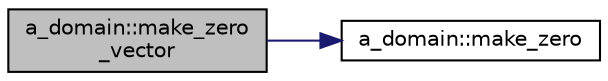 digraph "a_domain::make_zero_vector"
{
  edge [fontname="Helvetica",fontsize="10",labelfontname="Helvetica",labelfontsize="10"];
  node [fontname="Helvetica",fontsize="10",shape=record];
  rankdir="LR";
  Node164 [label="a_domain::make_zero\l_vector",height=0.2,width=0.4,color="black", fillcolor="grey75", style="filled", fontcolor="black"];
  Node164 -> Node165 [color="midnightblue",fontsize="10",style="solid",fontname="Helvetica"];
  Node165 [label="a_domain::make_zero",height=0.2,width=0.4,color="black", fillcolor="white", style="filled",URL="$db/dd1/classa__domain.html#a3a01cffc84b77049af781f6c314f7a75"];
}
